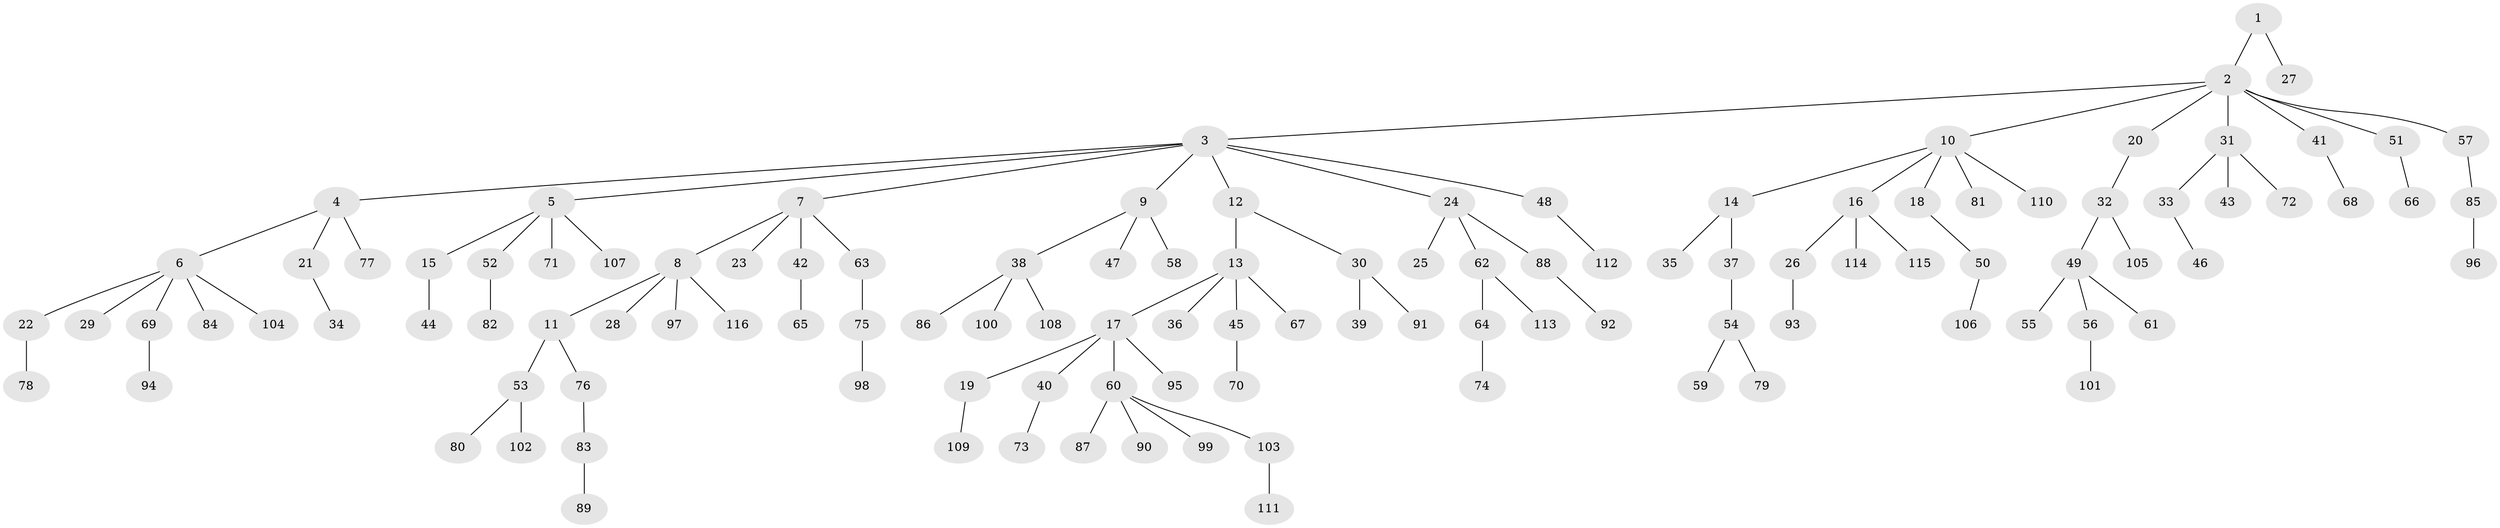 // Generated by graph-tools (version 1.1) at 2025/26/03/09/25 03:26:27]
// undirected, 116 vertices, 115 edges
graph export_dot {
graph [start="1"]
  node [color=gray90,style=filled];
  1;
  2;
  3;
  4;
  5;
  6;
  7;
  8;
  9;
  10;
  11;
  12;
  13;
  14;
  15;
  16;
  17;
  18;
  19;
  20;
  21;
  22;
  23;
  24;
  25;
  26;
  27;
  28;
  29;
  30;
  31;
  32;
  33;
  34;
  35;
  36;
  37;
  38;
  39;
  40;
  41;
  42;
  43;
  44;
  45;
  46;
  47;
  48;
  49;
  50;
  51;
  52;
  53;
  54;
  55;
  56;
  57;
  58;
  59;
  60;
  61;
  62;
  63;
  64;
  65;
  66;
  67;
  68;
  69;
  70;
  71;
  72;
  73;
  74;
  75;
  76;
  77;
  78;
  79;
  80;
  81;
  82;
  83;
  84;
  85;
  86;
  87;
  88;
  89;
  90;
  91;
  92;
  93;
  94;
  95;
  96;
  97;
  98;
  99;
  100;
  101;
  102;
  103;
  104;
  105;
  106;
  107;
  108;
  109;
  110;
  111;
  112;
  113;
  114;
  115;
  116;
  1 -- 2;
  1 -- 27;
  2 -- 3;
  2 -- 10;
  2 -- 20;
  2 -- 31;
  2 -- 41;
  2 -- 51;
  2 -- 57;
  3 -- 4;
  3 -- 5;
  3 -- 7;
  3 -- 9;
  3 -- 12;
  3 -- 24;
  3 -- 48;
  4 -- 6;
  4 -- 21;
  4 -- 77;
  5 -- 15;
  5 -- 52;
  5 -- 71;
  5 -- 107;
  6 -- 22;
  6 -- 29;
  6 -- 69;
  6 -- 84;
  6 -- 104;
  7 -- 8;
  7 -- 23;
  7 -- 42;
  7 -- 63;
  8 -- 11;
  8 -- 28;
  8 -- 97;
  8 -- 116;
  9 -- 38;
  9 -- 47;
  9 -- 58;
  10 -- 14;
  10 -- 16;
  10 -- 18;
  10 -- 81;
  10 -- 110;
  11 -- 53;
  11 -- 76;
  12 -- 13;
  12 -- 30;
  13 -- 17;
  13 -- 36;
  13 -- 45;
  13 -- 67;
  14 -- 35;
  14 -- 37;
  15 -- 44;
  16 -- 26;
  16 -- 114;
  16 -- 115;
  17 -- 19;
  17 -- 40;
  17 -- 60;
  17 -- 95;
  18 -- 50;
  19 -- 109;
  20 -- 32;
  21 -- 34;
  22 -- 78;
  24 -- 25;
  24 -- 62;
  24 -- 88;
  26 -- 93;
  30 -- 39;
  30 -- 91;
  31 -- 33;
  31 -- 43;
  31 -- 72;
  32 -- 49;
  32 -- 105;
  33 -- 46;
  37 -- 54;
  38 -- 86;
  38 -- 100;
  38 -- 108;
  40 -- 73;
  41 -- 68;
  42 -- 65;
  45 -- 70;
  48 -- 112;
  49 -- 55;
  49 -- 56;
  49 -- 61;
  50 -- 106;
  51 -- 66;
  52 -- 82;
  53 -- 80;
  53 -- 102;
  54 -- 59;
  54 -- 79;
  56 -- 101;
  57 -- 85;
  60 -- 87;
  60 -- 90;
  60 -- 99;
  60 -- 103;
  62 -- 64;
  62 -- 113;
  63 -- 75;
  64 -- 74;
  69 -- 94;
  75 -- 98;
  76 -- 83;
  83 -- 89;
  85 -- 96;
  88 -- 92;
  103 -- 111;
}
